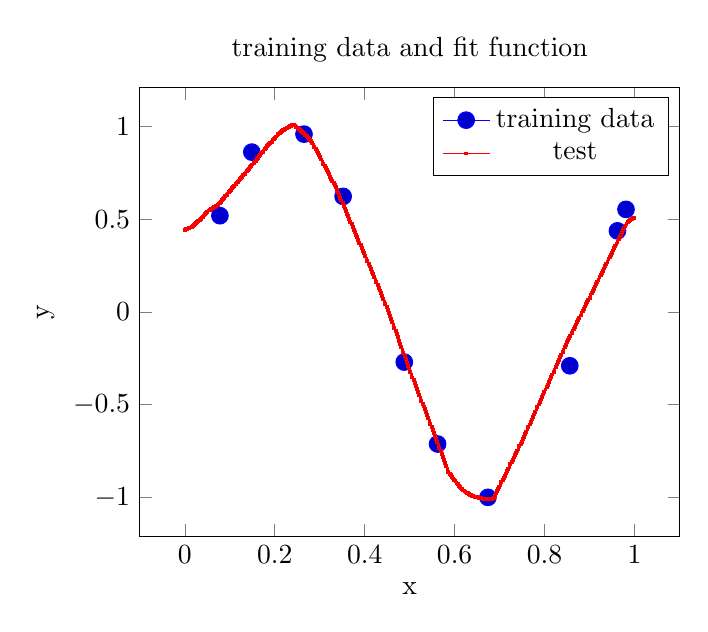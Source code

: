 \begin{tikzpicture}[]
\begin{axis}[ylabel = {y}, title = {training data and fit function}, xlabel = {x}]\addplot+[draw=none, mark size = {3}] coordinates {
(0.078, 0.52)
(0.149, 0.863)
(0.265, 0.96)
(0.352, 0.624)
(0.488, -0.27)
(0.562, -0.712)
(0.674, -1.0)
(0.856, -0.29)
(0.962, 0.438)
(0.981, 0.554)
};
\addlegendentry{training data}
\addplot+[draw=none, mark size = {0.5}] coordinates {
(0.0, 0.444)
(0.003, 0.447)
(0.005, 0.449)
(0.008, 0.451)
(0.01, 0.454)
(0.013, 0.456)
(0.015, 0.46)
(0.018, 0.465)
(0.02, 0.47)
(0.023, 0.476)
(0.025, 0.481)
(0.028, 0.487)
(0.03, 0.493)
(0.033, 0.498)
(0.035, 0.504)
(0.038, 0.51)
(0.04, 0.515)
(0.043, 0.521)
(0.045, 0.527)
(0.048, 0.533)
(0.05, 0.542)
(0.053, 0.548)
(0.055, 0.552)
(0.058, 0.555)
(0.06, 0.559)
(0.063, 0.562)
(0.065, 0.566)
(0.068, 0.569)
(0.07, 0.573)
(0.073, 0.576)
(0.075, 0.581)
(0.078, 0.589)
(0.08, 0.596)
(0.083, 0.603)
(0.085, 0.61)
(0.088, 0.617)
(0.09, 0.624)
(0.093, 0.631)
(0.095, 0.639)
(0.098, 0.646)
(0.1, 0.653)
(0.103, 0.66)
(0.105, 0.667)
(0.108, 0.674)
(0.11, 0.681)
(0.113, 0.689)
(0.115, 0.696)
(0.118, 0.703)
(0.12, 0.71)
(0.123, 0.717)
(0.125, 0.724)
(0.128, 0.731)
(0.13, 0.738)
(0.133, 0.746)
(0.135, 0.753)
(0.138, 0.76)
(0.14, 0.767)
(0.143, 0.774)
(0.145, 0.781)
(0.148, 0.788)
(0.15, 0.796)
(0.153, 0.803)
(0.155, 0.81)
(0.158, 0.817)
(0.16, 0.824)
(0.163, 0.832)
(0.165, 0.84)
(0.168, 0.848)
(0.17, 0.856)
(0.173, 0.863)
(0.175, 0.871)
(0.178, 0.879)
(0.18, 0.887)
(0.183, 0.895)
(0.185, 0.901)
(0.188, 0.906)
(0.19, 0.913)
(0.193, 0.919)
(0.195, 0.926)
(0.198, 0.933)
(0.201, 0.94)
(0.203, 0.947)
(0.206, 0.954)
(0.208, 0.961)
(0.211, 0.967)
(0.213, 0.972)
(0.216, 0.976)
(0.218, 0.98)
(0.221, 0.984)
(0.223, 0.987)
(0.226, 0.991)
(0.228, 0.995)
(0.231, 0.999)
(0.233, 1.003)
(0.236, 1.006)
(0.238, 1.008)
(0.241, 1.008)
(0.243, 1.008)
(0.246, 1.005)
(0.248, 1.0)
(0.251, 0.995)
(0.253, 0.99)
(0.256, 0.984)
(0.258, 0.978)
(0.261, 0.972)
(0.263, 0.966)
(0.266, 0.96)
(0.268, 0.954)
(0.271, 0.948)
(0.273, 0.942)
(0.276, 0.935)
(0.278, 0.929)
(0.281, 0.923)
(0.283, 0.914)
(0.286, 0.903)
(0.288, 0.892)
(0.291, 0.88)
(0.293, 0.869)
(0.296, 0.857)
(0.298, 0.846)
(0.301, 0.835)
(0.303, 0.823)
(0.306, 0.812)
(0.308, 0.8)
(0.311, 0.789)
(0.313, 0.777)
(0.316, 0.766)
(0.318, 0.754)
(0.321, 0.743)
(0.323, 0.731)
(0.326, 0.72)
(0.328, 0.708)
(0.331, 0.697)
(0.333, 0.686)
(0.336, 0.673)
(0.338, 0.659)
(0.341, 0.645)
(0.343, 0.631)
(0.346, 0.616)
(0.348, 0.602)
(0.351, 0.588)
(0.353, 0.574)
(0.356, 0.559)
(0.358, 0.545)
(0.361, 0.531)
(0.363, 0.517)
(0.366, 0.502)
(0.368, 0.488)
(0.371, 0.474)
(0.373, 0.46)
(0.376, 0.445)
(0.378, 0.431)
(0.381, 0.417)
(0.383, 0.403)
(0.386, 0.388)
(0.388, 0.374)
(0.391, 0.36)
(0.393, 0.346)
(0.396, 0.331)
(0.398, 0.317)
(0.401, 0.303)
(0.404, 0.289)
(0.406, 0.274)
(0.409, 0.26)
(0.411, 0.246)
(0.414, 0.232)
(0.416, 0.217)
(0.419, 0.203)
(0.421, 0.189)
(0.424, 0.175)
(0.426, 0.16)
(0.429, 0.145)
(0.431, 0.131)
(0.434, 0.116)
(0.436, 0.102)
(0.439, 0.087)
(0.441, 0.072)
(0.444, 0.056)
(0.446, 0.041)
(0.449, 0.026)
(0.451, 0.01)
(0.454, -0.005)
(0.456, -0.02)
(0.459, -0.036)
(0.461, -0.053)
(0.464, -0.07)
(0.466, -0.087)
(0.469, -0.104)
(0.471, -0.12)
(0.474, -0.137)
(0.476, -0.154)
(0.479, -0.171)
(0.481, -0.188)
(0.484, -0.204)
(0.486, -0.221)
(0.489, -0.238)
(0.491, -0.255)
(0.494, -0.272)
(0.496, -0.289)
(0.499, -0.305)
(0.501, -0.322)
(0.504, -0.338)
(0.506, -0.353)
(0.509, -0.369)
(0.511, -0.385)
(0.514, -0.4)
(0.516, -0.416)
(0.519, -0.431)
(0.521, -0.447)
(0.524, -0.463)
(0.526, -0.478)
(0.529, -0.494)
(0.531, -0.51)
(0.534, -0.525)
(0.536, -0.541)
(0.539, -0.557)
(0.541, -0.573)
(0.544, -0.589)
(0.546, -0.605)
(0.549, -0.622)
(0.551, -0.638)
(0.554, -0.654)
(0.556, -0.67)
(0.559, -0.686)
(0.561, -0.702)
(0.564, -0.718)
(0.566, -0.734)
(0.569, -0.75)
(0.571, -0.766)
(0.574, -0.782)
(0.576, -0.798)
(0.579, -0.814)
(0.581, -0.829)
(0.584, -0.846)
(0.586, -0.861)
(0.589, -0.872)
(0.591, -0.881)
(0.594, -0.89)
(0.596, -0.898)
(0.599, -0.906)
(0.602, -0.914)
(0.604, -0.922)
(0.607, -0.93)
(0.609, -0.938)
(0.612, -0.946)
(0.614, -0.952)
(0.617, -0.957)
(0.619, -0.963)
(0.622, -0.968)
(0.624, -0.972)
(0.627, -0.975)
(0.629, -0.978)
(0.632, -0.982)
(0.634, -0.985)
(0.637, -0.988)
(0.639, -0.991)
(0.642, -0.994)
(0.644, -0.997)
(0.647, -0.998)
(0.649, -0.999)
(0.652, -1.001)
(0.654, -1.002)
(0.657, -1.003)
(0.659, -1.005)
(0.662, -1.006)
(0.664, -1.007)
(0.667, -1.007)
(0.669, -1.007)
(0.672, -1.007)
(0.674, -1.007)
(0.677, -1.007)
(0.679, -1.008)
(0.682, -1.008)
(0.684, -1.008)
(0.687, -1.002)
(0.689, -0.991)
(0.692, -0.979)
(0.694, -0.968)
(0.697, -0.956)
(0.699, -0.944)
(0.702, -0.931)
(0.704, -0.919)
(0.707, -0.907)
(0.709, -0.895)
(0.712, -0.883)
(0.714, -0.871)
(0.717, -0.858)
(0.719, -0.846)
(0.722, -0.834)
(0.724, -0.822)
(0.727, -0.81)
(0.729, -0.798)
(0.732, -0.785)
(0.734, -0.773)
(0.737, -0.761)
(0.739, -0.749)
(0.742, -0.737)
(0.744, -0.724)
(0.747, -0.712)
(0.749, -0.7)
(0.752, -0.687)
(0.754, -0.674)
(0.757, -0.66)
(0.759, -0.647)
(0.762, -0.633)
(0.764, -0.62)
(0.767, -0.607)
(0.769, -0.593)
(0.772, -0.58)
(0.774, -0.566)
(0.777, -0.553)
(0.779, -0.539)
(0.782, -0.526)
(0.784, -0.513)
(0.787, -0.499)
(0.789, -0.486)
(0.792, -0.472)
(0.794, -0.459)
(0.797, -0.445)
(0.799, -0.432)
(0.802, -0.418)
(0.805, -0.405)
(0.807, -0.392)
(0.81, -0.378)
(0.812, -0.364)
(0.815, -0.351)
(0.817, -0.337)
(0.82, -0.324)
(0.822, -0.31)
(0.825, -0.297)
(0.827, -0.283)
(0.83, -0.27)
(0.832, -0.257)
(0.835, -0.243)
(0.837, -0.23)
(0.84, -0.216)
(0.842, -0.203)
(0.845, -0.189)
(0.847, -0.176)
(0.85, -0.163)
(0.852, -0.151)
(0.855, -0.14)
(0.857, -0.128)
(0.86, -0.115)
(0.862, -0.103)
(0.865, -0.091)
(0.867, -0.079)
(0.87, -0.067)
(0.872, -0.055)
(0.875, -0.043)
(0.877, -0.031)
(0.88, -0.019)
(0.882, -0.007)
(0.885, 0.005)
(0.887, 0.018)
(0.89, 0.03)
(0.892, 0.042)
(0.895, 0.054)
(0.897, 0.066)
(0.9, 0.078)
(0.902, 0.09)
(0.905, 0.102)
(0.907, 0.114)
(0.91, 0.126)
(0.912, 0.138)
(0.915, 0.151)
(0.917, 0.163)
(0.92, 0.175)
(0.922, 0.187)
(0.925, 0.199)
(0.927, 0.211)
(0.93, 0.223)
(0.932, 0.235)
(0.935, 0.247)
(0.937, 0.259)
(0.94, 0.271)
(0.942, 0.284)
(0.945, 0.296)
(0.947, 0.308)
(0.95, 0.32)
(0.952, 0.332)
(0.955, 0.344)
(0.957, 0.356)
(0.96, 0.368)
(0.962, 0.38)
(0.965, 0.392)
(0.967, 0.404)
(0.97, 0.417)
(0.972, 0.429)
(0.975, 0.441)
(0.977, 0.453)
(0.98, 0.465)
(0.982, 0.477)
(0.985, 0.486)
(0.987, 0.491)
(0.99, 0.495)
(0.992, 0.499)
(0.995, 0.503)
(0.997, 0.506)
(1.0, 0.506)
};
\addlegendentry{test}
\end{axis}

\end{tikzpicture}
